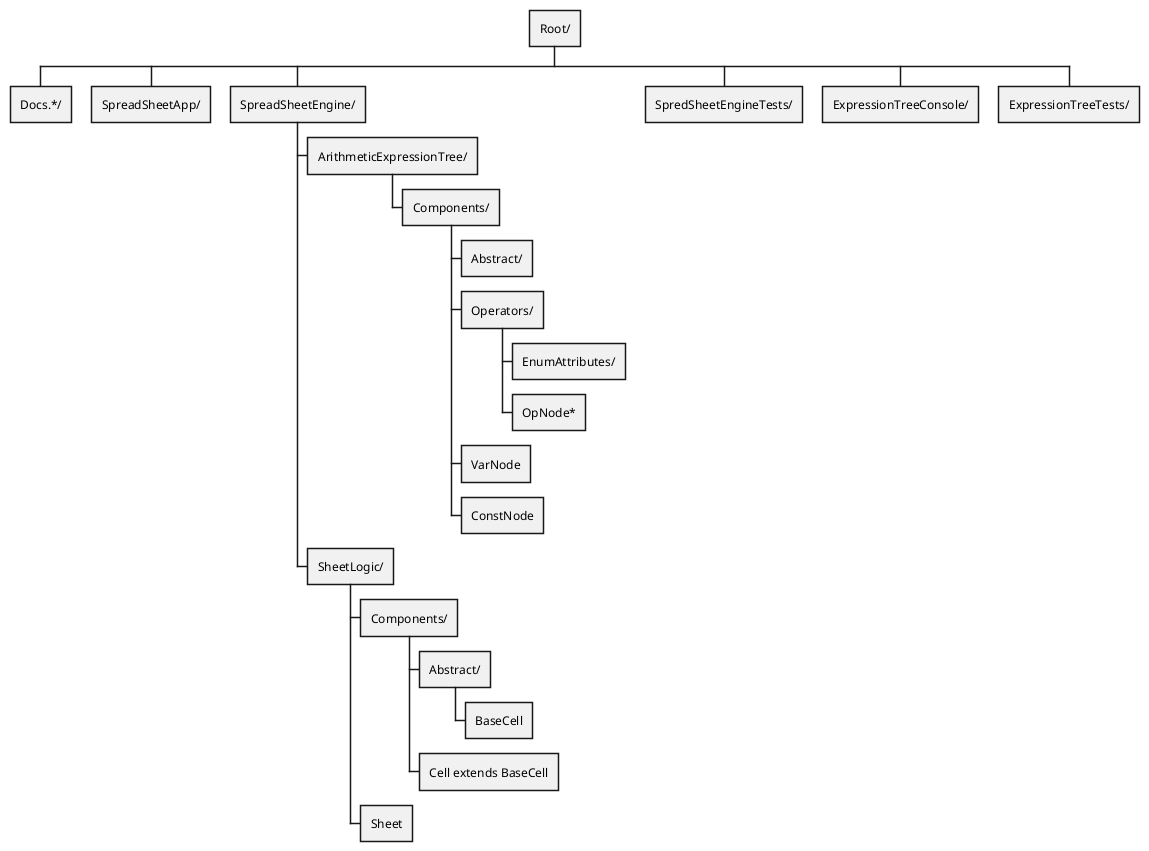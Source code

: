 @startwbs SolutionHierarchy

* Root/
** Docs.*/
** SpreadSheetApp/
** SpreadSheetEngine/
*** ArithmeticExpressionTree/
**** Components/
***** Abstract/
***** Operators/
****** EnumAttributes/
****** OpNode*
***** VarNode
***** ConstNode

*** SheetLogic/
**** Components/
***** Abstract/
****** BaseCell
***** Cell extends BaseCell
**** Sheet

** SpredSheetEngineTests/
** ExpressionTreeConsole/
** ExpressionTreeTests/

@endwbs